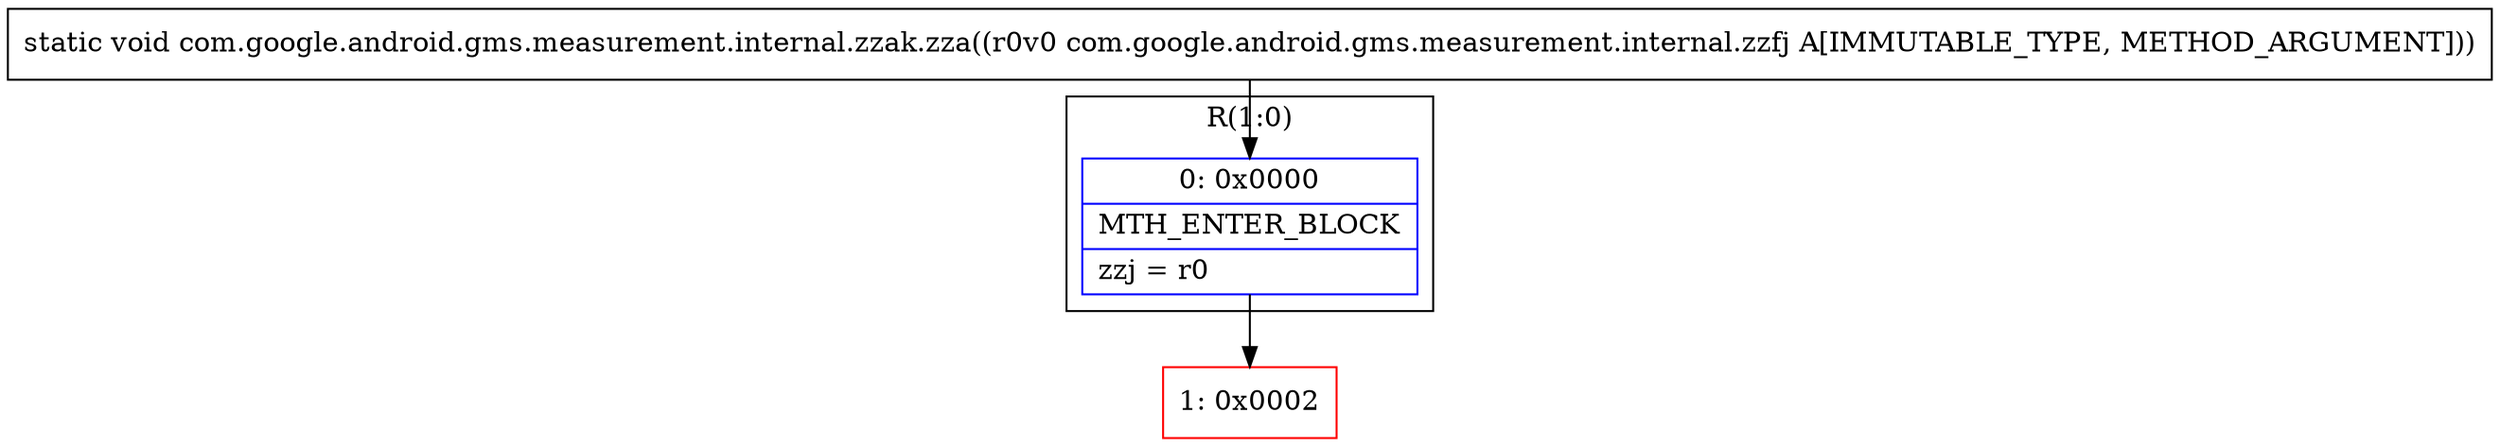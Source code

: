 digraph "CFG forcom.google.android.gms.measurement.internal.zzak.zza(Lcom\/google\/android\/gms\/measurement\/internal\/zzfj;)V" {
subgraph cluster_Region_1861135298 {
label = "R(1:0)";
node [shape=record,color=blue];
Node_0 [shape=record,label="{0\:\ 0x0000|MTH_ENTER_BLOCK\l|zzj = r0\l}"];
}
Node_1 [shape=record,color=red,label="{1\:\ 0x0002}"];
MethodNode[shape=record,label="{static void com.google.android.gms.measurement.internal.zzak.zza((r0v0 com.google.android.gms.measurement.internal.zzfj A[IMMUTABLE_TYPE, METHOD_ARGUMENT])) }"];
MethodNode -> Node_0;
Node_0 -> Node_1;
}

